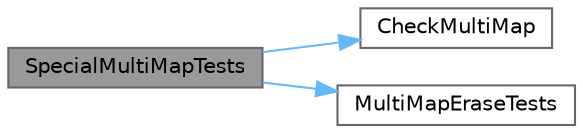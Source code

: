 digraph "SpecialMultiMapTests"
{
 // LATEX_PDF_SIZE
  bgcolor="transparent";
  edge [fontname=Helvetica,fontsize=10,labelfontname=Helvetica,labelfontsize=10];
  node [fontname=Helvetica,fontsize=10,shape=box,height=0.2,width=0.4];
  rankdir="LR";
  Node1 [id="Node000001",label="SpecialMultiMapTests",height=0.2,width=0.4,color="gray40", fillcolor="grey60", style="filled", fontcolor="black",tooltip=" "];
  Node1 -> Node2 [id="edge1_Node000001_Node000002",color="steelblue1",style="solid",tooltip=" "];
  Node2 [id="Node000002",label="CheckMultiMap",height=0.2,width=0.4,color="grey40", fillcolor="white", style="filled",URL="$test__concurrent__associative__common_8h.html#a85ef06cc8a184667ff95ced533b31296",tooltip=" "];
  Node1 -> Node3 [id="edge2_Node000001_Node000003",color="steelblue1",style="solid",tooltip=" "];
  Node3 [id="Node000003",label="MultiMapEraseTests",height=0.2,width=0.4,color="grey40", fillcolor="white", style="filled",URL="$test__concurrent__associative__common_8h.html#a78474b606e853dab28be44d6579a57c8",tooltip=" "];
}
